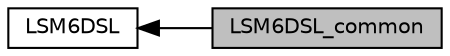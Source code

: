 digraph "LSM6DSL_common"
{
  edge [fontname="Helvetica",fontsize="10",labelfontname="Helvetica",labelfontsize="10"];
  node [fontname="Helvetica",fontsize="10",shape=box];
  rankdir=LR;
  Node2 [label="LSM6DSL",height=0.2,width=0.4,color="black", fillcolor="white", style="filled",URL="$group___l_s_m6_d_s_l.html",tooltip="This file provides a set of functions needed to drive the lsm6dsl enanced inertial module."];
  Node1 [label="LSM6DSL_common",height=0.2,width=0.4,color="black", fillcolor="grey75", style="filled", fontcolor="black",tooltip="This section groups common useful functions."];
  Node2->Node1 [shape=plaintext, dir="back", style="solid"];
}
